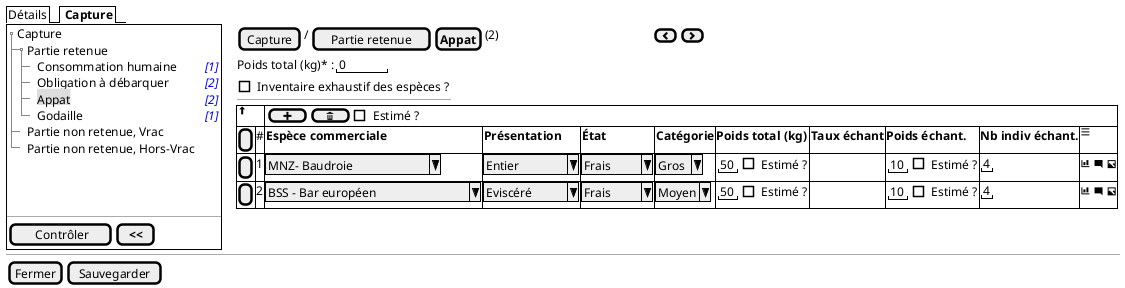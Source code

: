 @startsalt
{
  {/ Détails | <b> Capture }
  {+
   {T
       + Capture
       ++ Partie retenue
       +++ Consommation humaine | <i><color:blue>[1]
       +++ Obligation à débarquer| <i><color:blue>[2]
       +++ <back:#DDD>Appat | <i><color:blue>[2]
       +++ Godaille | <i><color:blue>[1]
       ++ Partie non retenue, Vrac
       ++ Partie non retenue, Hors-Vrac
   }
    .
    .
    .
   --
   {
      [<&checkmark> Contrôler] | [ <b><< ]
   }
  } | . | {
    { [Capture] | / | [Partie retenue] | [<b>Appat]| (2) | . | . | . | . | . | . | . | . | . | . | . | . | . | . | . | . | . | . | . | . | . | . | . | . | . | . | . | . | . |  { [<&chevron-left>] | [<&chevron-right>] }}

    {Poids total (kg)* : | " 0    " }

    { [ ] Inventaire exhaustif des espèces ?
    ---
    }


    {#
          <&arrow-thick-top> | *  | {[ <&plus> ] | [ <&trash> ] | [ ] Estimé ? } | * | * | * | * | * | * | * | *
          [ ] |# |  <b>Espèce commerciale  | <b>Présentation | <b>État | <b>Catégorie | <b>Poids total (kg)     |  <b>Taux échant  | <b>Poids échant. | <b>Nb indiv échant. | <&menu>
          [ ] |1 | ^MNZ- Baudroie       ^ | ^ Entier   ^ | ^ Frais ^ | ^Gros^ | { "50" | [ ] Estimé ? } | .   |   { "10" | [ ] Estimé ? }          | "4" | <&bar-chart> <&comment-square> <&image>
          [ ] |2 | ^BSS - Bar européen       ^ | ^ Eviscéré ^ | ^ Frais ^ | ^Moyen^ | { "50" | [ ] Estimé ? } | .   |   { "10" | [ ] Estimé ? }          | "4" | <&bar-chart> <&comment-square> <&image>
        }
  }

  -- | -- | --
  { [Fermer] | [Sauvegarder] }
}
@endsalt

